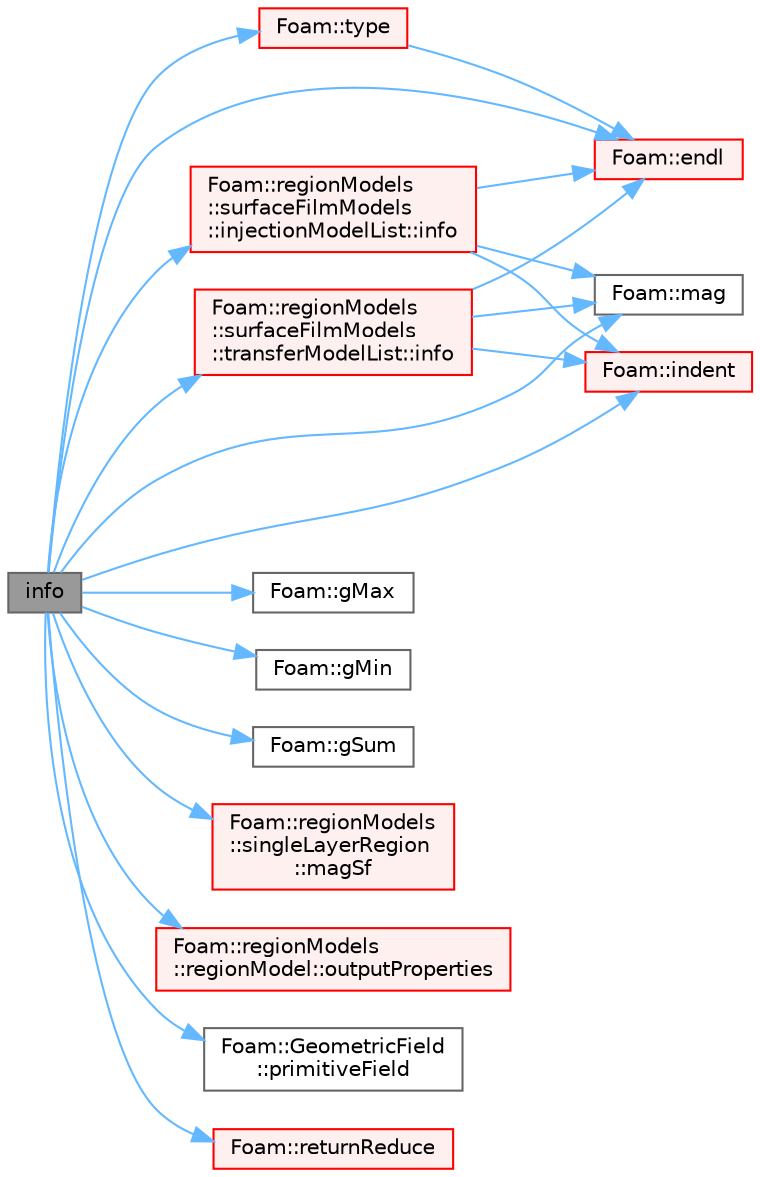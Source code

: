 digraph "info"
{
 // LATEX_PDF_SIZE
  bgcolor="transparent";
  edge [fontname=Helvetica,fontsize=10,labelfontname=Helvetica,labelfontsize=10];
  node [fontname=Helvetica,fontsize=10,shape=box,height=0.2,width=0.4];
  rankdir="LR";
  Node1 [id="Node000001",label="info",height=0.2,width=0.4,color="gray40", fillcolor="grey60", style="filled", fontcolor="black",tooltip=" "];
  Node1 -> Node2 [id="edge1_Node000001_Node000002",color="steelblue1",style="solid",tooltip=" "];
  Node2 [id="Node000002",label="Foam::endl",height=0.2,width=0.4,color="red", fillcolor="#FFF0F0", style="filled",URL="$namespaceFoam.html#a7d5eca45a323264dc5fe811500ebda47",tooltip=" "];
  Node1 -> Node6 [id="edge2_Node000001_Node000006",color="steelblue1",style="solid",tooltip=" "];
  Node6 [id="Node000006",label="Foam::gMax",height=0.2,width=0.4,color="grey40", fillcolor="white", style="filled",URL="$namespaceFoam.html#ae8d631fb8e841947408bb711abfb1e67",tooltip=" "];
  Node1 -> Node7 [id="edge3_Node000001_Node000007",color="steelblue1",style="solid",tooltip=" "];
  Node7 [id="Node000007",label="Foam::gMin",height=0.2,width=0.4,color="grey40", fillcolor="white", style="filled",URL="$namespaceFoam.html#aca330ee6cfe7d602300dbc5905f8c9f6",tooltip=" "];
  Node1 -> Node8 [id="edge4_Node000001_Node000008",color="steelblue1",style="solid",tooltip=" "];
  Node8 [id="Node000008",label="Foam::gSum",height=0.2,width=0.4,color="grey40", fillcolor="white", style="filled",URL="$namespaceFoam.html#a11b1ebb4c53ad062332767d75ca96328",tooltip=" "];
  Node1 -> Node9 [id="edge5_Node000001_Node000009",color="steelblue1",style="solid",tooltip=" "];
  Node9 [id="Node000009",label="Foam::indent",height=0.2,width=0.4,color="red", fillcolor="#FFF0F0", style="filled",URL="$namespaceFoam.html#a7e15d05978b545ad4cbf3149a70b0dbf",tooltip=" "];
  Node1 -> Node11 [id="edge6_Node000001_Node000011",color="steelblue1",style="solid",tooltip=" "];
  Node11 [id="Node000011",label="Foam::regionModels\l::surfaceFilmModels\l::injectionModelList::info",height=0.2,width=0.4,color="red", fillcolor="#FFF0F0", style="filled",URL="$classFoam_1_1regionModels_1_1surfaceFilmModels_1_1injectionModelList.html#a535c2aef67becff77ed292ab0eceb44c",tooltip=" "];
  Node11 -> Node2 [id="edge7_Node000011_Node000002",color="steelblue1",style="solid",tooltip=" "];
  Node11 -> Node9 [id="edge8_Node000011_Node000009",color="steelblue1",style="solid",tooltip=" "];
  Node11 -> Node35 [id="edge9_Node000011_Node000035",color="steelblue1",style="solid",tooltip=" "];
  Node35 [id="Node000035",label="Foam::mag",height=0.2,width=0.4,color="grey40", fillcolor="white", style="filled",URL="$namespaceFoam.html#a8ac5b57f98f906c36b8a4e989a77dbba",tooltip=" "];
  Node1 -> Node47 [id="edge10_Node000001_Node000047",color="steelblue1",style="solid",tooltip=" "];
  Node47 [id="Node000047",label="Foam::regionModels\l::surfaceFilmModels\l::transferModelList::info",height=0.2,width=0.4,color="red", fillcolor="#FFF0F0", style="filled",URL="$classFoam_1_1regionModels_1_1surfaceFilmModels_1_1transferModelList.html#a535c2aef67becff77ed292ab0eceb44c",tooltip=" "];
  Node47 -> Node2 [id="edge11_Node000047_Node000002",color="steelblue1",style="solid",tooltip=" "];
  Node47 -> Node9 [id="edge12_Node000047_Node000009",color="steelblue1",style="solid",tooltip=" "];
  Node47 -> Node35 [id="edge13_Node000047_Node000035",color="steelblue1",style="solid",tooltip=" "];
  Node1 -> Node35 [id="edge14_Node000001_Node000035",color="steelblue1",style="solid",tooltip=" "];
  Node1 -> Node50 [id="edge15_Node000001_Node000050",color="steelblue1",style="solid",tooltip=" "];
  Node50 [id="Node000050",label="Foam::regionModels\l::singleLayerRegion\l::magSf",height=0.2,width=0.4,color="red", fillcolor="#FFF0F0", style="filled",URL="$classFoam_1_1regionModels_1_1singleLayerRegion.html#a731a7fa3f5bd4f856355b52d64f38d1a",tooltip=" "];
  Node1 -> Node53 [id="edge16_Node000001_Node000053",color="steelblue1",style="solid",tooltip=" "];
  Node53 [id="Node000053",label="Foam::regionModels\l::regionModel::outputProperties",height=0.2,width=0.4,color="red", fillcolor="#FFF0F0", style="filled",URL="$classFoam_1_1regionModels_1_1regionModel.html#adec676154bcf91a502be115e6bf5137c",tooltip=" "];
  Node1 -> Node54 [id="edge17_Node000001_Node000054",color="steelblue1",style="solid",tooltip=" "];
  Node54 [id="Node000054",label="Foam::GeometricField\l::primitiveField",height=0.2,width=0.4,color="grey40", fillcolor="white", style="filled",URL="$classFoam_1_1GeometricField.html#a8a29bbbafbf0064ed558110b0c136b32",tooltip=" "];
  Node1 -> Node19 [id="edge18_Node000001_Node000019",color="steelblue1",style="solid",tooltip=" "];
  Node19 [id="Node000019",label="Foam::returnReduce",height=0.2,width=0.4,color="red", fillcolor="#FFF0F0", style="filled",URL="$namespaceFoam.html#acf61c6966eeded6a33f4925a2ab5240a",tooltip=" "];
  Node1 -> Node55 [id="edge19_Node000001_Node000055",color="steelblue1",style="solid",tooltip=" "];
  Node55 [id="Node000055",label="Foam::type",height=0.2,width=0.4,color="red", fillcolor="#FFF0F0", style="filled",URL="$namespaceFoam.html#a69e2e8a647a7073be8ce6437c0aff762",tooltip=" "];
  Node55 -> Node2 [id="edge20_Node000055_Node000002",color="steelblue1",style="solid",tooltip=" "];
}
